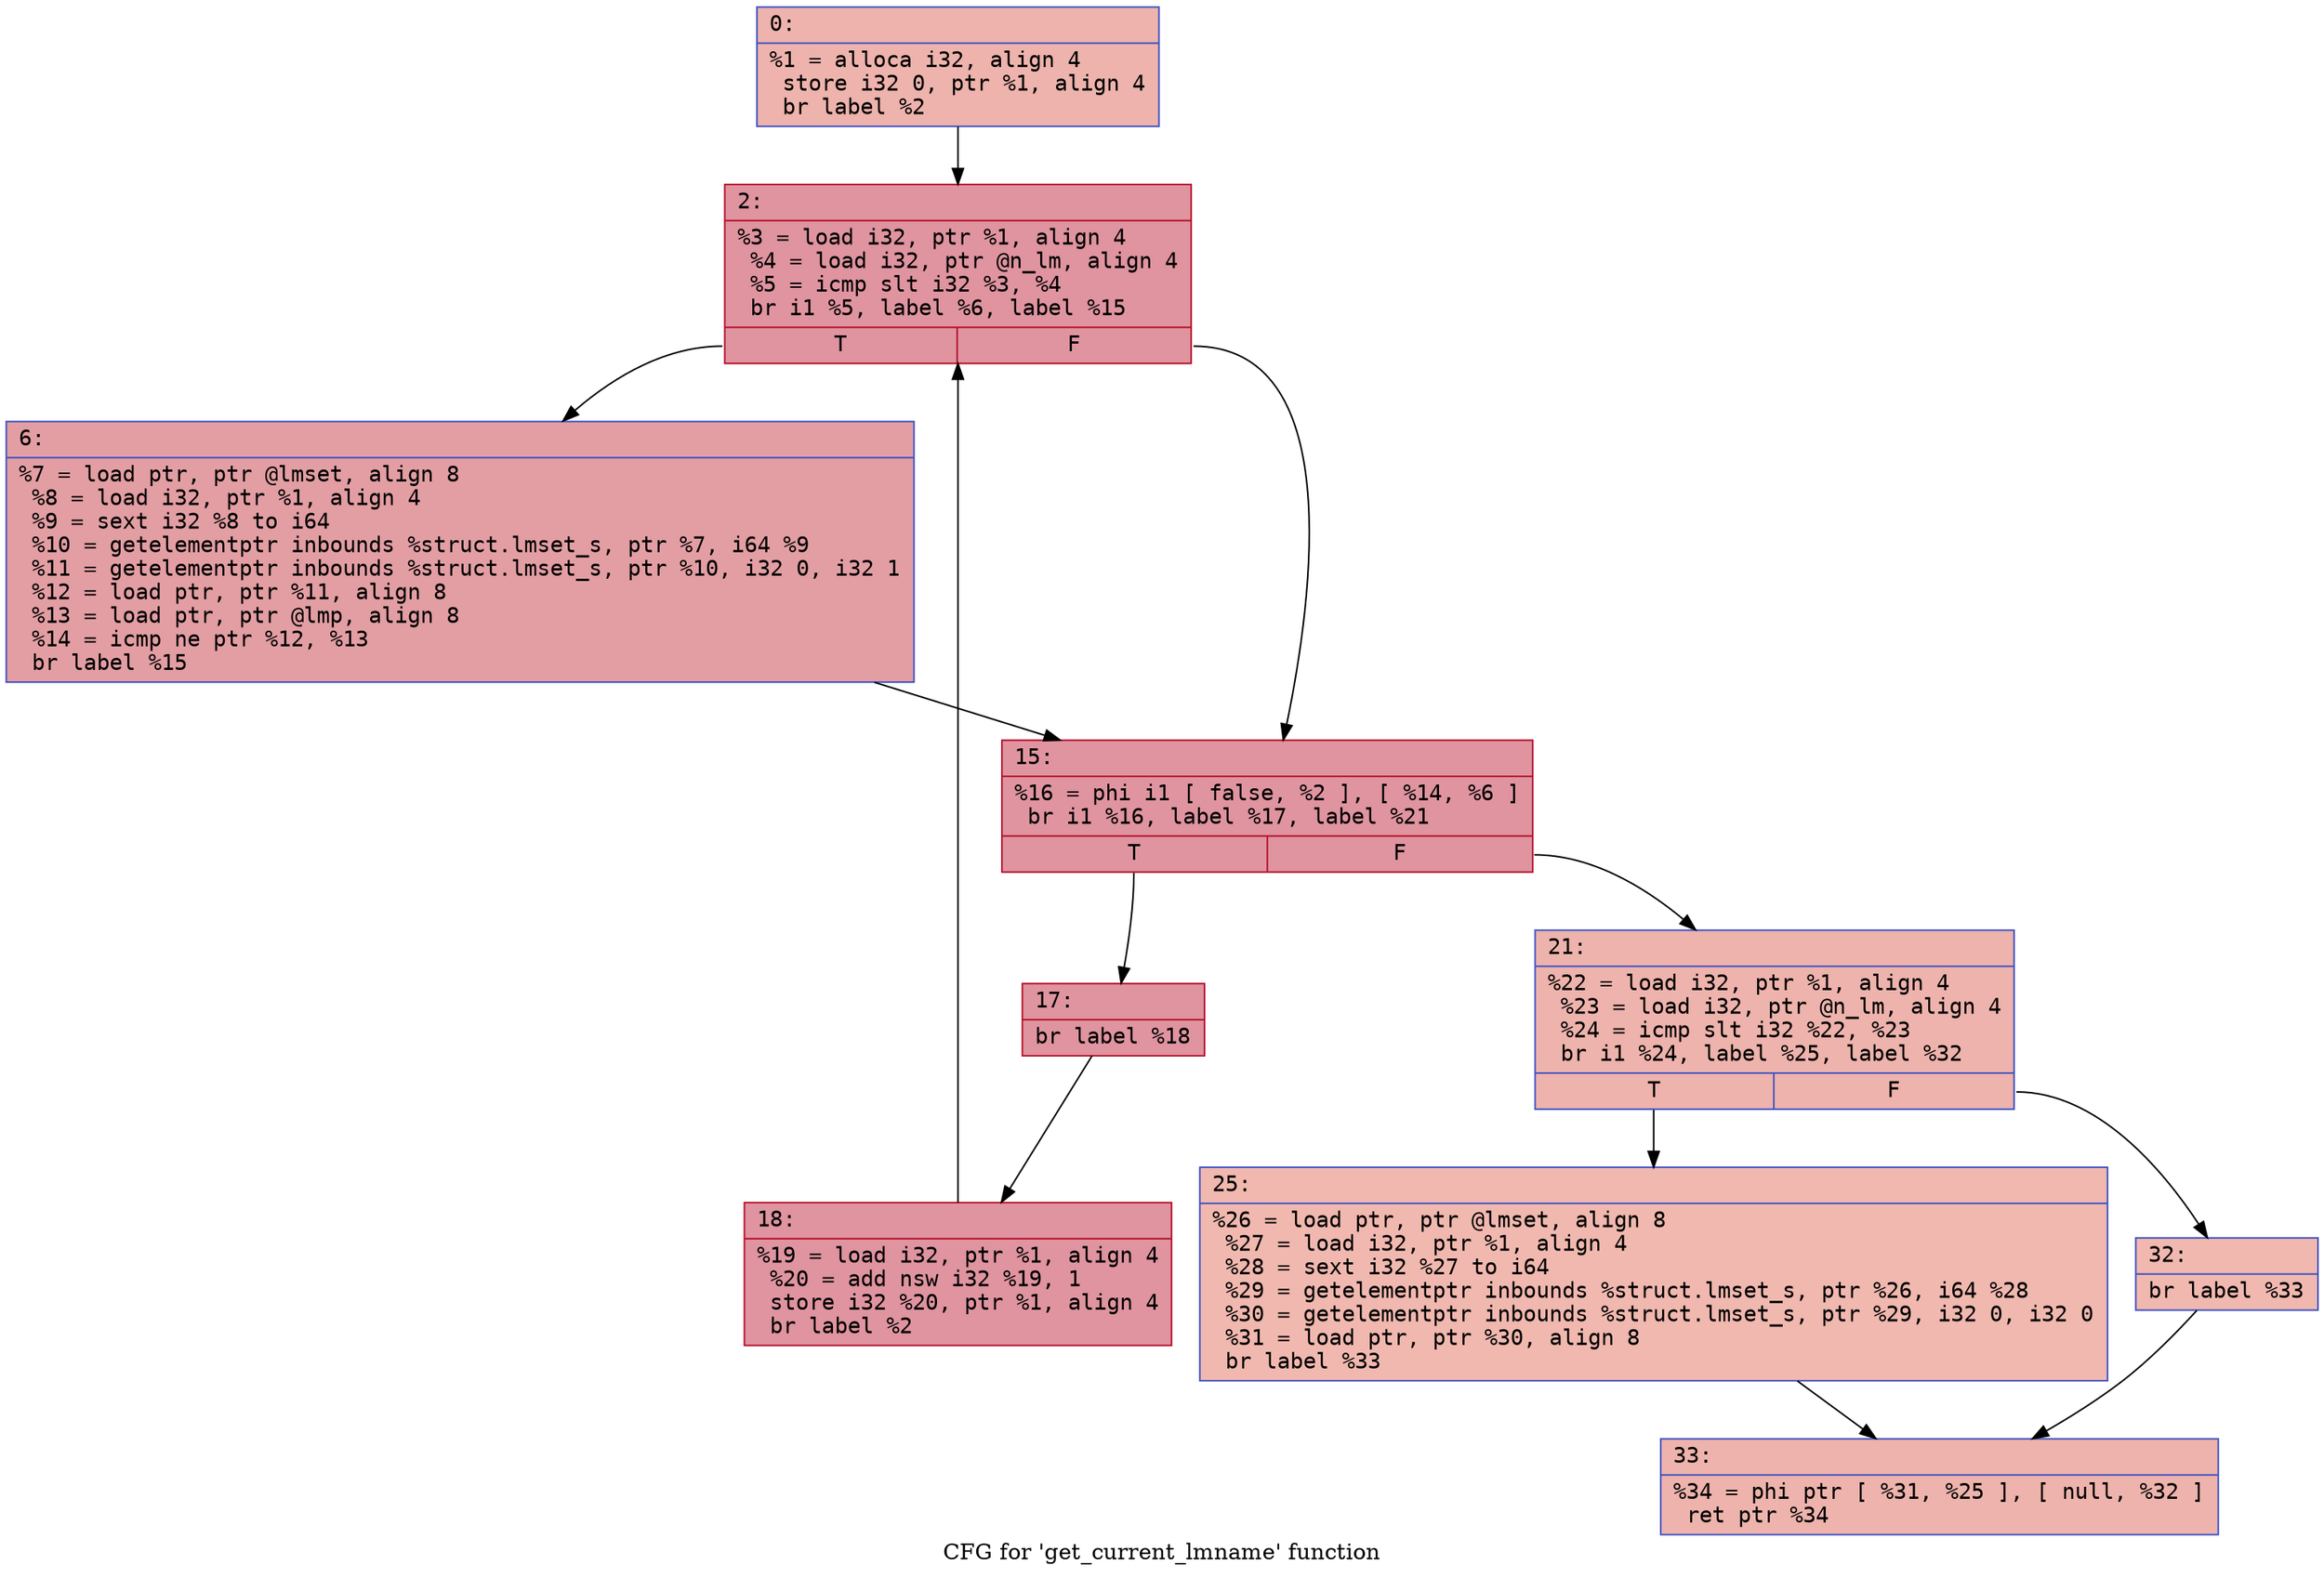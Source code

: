 digraph "CFG for 'get_current_lmname' function" {
	label="CFG for 'get_current_lmname' function";

	Node0x60000102eb70 [shape=record,color="#3d50c3ff", style=filled, fillcolor="#d6524470" fontname="Courier",label="{0:\l|  %1 = alloca i32, align 4\l  store i32 0, ptr %1, align 4\l  br label %2\l}"];
	Node0x60000102eb70 -> Node0x60000102ebc0[tooltip="0 -> 2\nProbability 100.00%" ];
	Node0x60000102ebc0 [shape=record,color="#b70d28ff", style=filled, fillcolor="#b70d2870" fontname="Courier",label="{2:\l|  %3 = load i32, ptr %1, align 4\l  %4 = load i32, ptr @n_lm, align 4\l  %5 = icmp slt i32 %3, %4\l  br i1 %5, label %6, label %15\l|{<s0>T|<s1>F}}"];
	Node0x60000102ebc0:s0 -> Node0x60000102ec10[tooltip="2 -> 6\nProbability 50.00%" ];
	Node0x60000102ebc0:s1 -> Node0x60000102ec60[tooltip="2 -> 15\nProbability 50.00%" ];
	Node0x60000102ec10 [shape=record,color="#3d50c3ff", style=filled, fillcolor="#be242e70" fontname="Courier",label="{6:\l|  %7 = load ptr, ptr @lmset, align 8\l  %8 = load i32, ptr %1, align 4\l  %9 = sext i32 %8 to i64\l  %10 = getelementptr inbounds %struct.lmset_s, ptr %7, i64 %9\l  %11 = getelementptr inbounds %struct.lmset_s, ptr %10, i32 0, i32 1\l  %12 = load ptr, ptr %11, align 8\l  %13 = load ptr, ptr @lmp, align 8\l  %14 = icmp ne ptr %12, %13\l  br label %15\l}"];
	Node0x60000102ec10 -> Node0x60000102ec60[tooltip="6 -> 15\nProbability 100.00%" ];
	Node0x60000102ec60 [shape=record,color="#b70d28ff", style=filled, fillcolor="#b70d2870" fontname="Courier",label="{15:\l|  %16 = phi i1 [ false, %2 ], [ %14, %6 ]\l  br i1 %16, label %17, label %21\l|{<s0>T|<s1>F}}"];
	Node0x60000102ec60:s0 -> Node0x60000102ecb0[tooltip="15 -> 17\nProbability 96.88%" ];
	Node0x60000102ec60:s1 -> Node0x60000102ed50[tooltip="15 -> 21\nProbability 3.12%" ];
	Node0x60000102ecb0 [shape=record,color="#b70d28ff", style=filled, fillcolor="#b70d2870" fontname="Courier",label="{17:\l|  br label %18\l}"];
	Node0x60000102ecb0 -> Node0x60000102ed00[tooltip="17 -> 18\nProbability 100.00%" ];
	Node0x60000102ed00 [shape=record,color="#b70d28ff", style=filled, fillcolor="#b70d2870" fontname="Courier",label="{18:\l|  %19 = load i32, ptr %1, align 4\l  %20 = add nsw i32 %19, 1\l  store i32 %20, ptr %1, align 4\l  br label %2\l}"];
	Node0x60000102ed00 -> Node0x60000102ebc0[tooltip="18 -> 2\nProbability 100.00%" ];
	Node0x60000102ed50 [shape=record,color="#3d50c3ff", style=filled, fillcolor="#d6524470" fontname="Courier",label="{21:\l|  %22 = load i32, ptr %1, align 4\l  %23 = load i32, ptr @n_lm, align 4\l  %24 = icmp slt i32 %22, %23\l  br i1 %24, label %25, label %32\l|{<s0>T|<s1>F}}"];
	Node0x60000102ed50:s0 -> Node0x60000102eda0[tooltip="21 -> 25\nProbability 50.00%" ];
	Node0x60000102ed50:s1 -> Node0x60000102edf0[tooltip="21 -> 32\nProbability 50.00%" ];
	Node0x60000102eda0 [shape=record,color="#3d50c3ff", style=filled, fillcolor="#dc5d4a70" fontname="Courier",label="{25:\l|  %26 = load ptr, ptr @lmset, align 8\l  %27 = load i32, ptr %1, align 4\l  %28 = sext i32 %27 to i64\l  %29 = getelementptr inbounds %struct.lmset_s, ptr %26, i64 %28\l  %30 = getelementptr inbounds %struct.lmset_s, ptr %29, i32 0, i32 0\l  %31 = load ptr, ptr %30, align 8\l  br label %33\l}"];
	Node0x60000102eda0 -> Node0x60000102ee40[tooltip="25 -> 33\nProbability 100.00%" ];
	Node0x60000102edf0 [shape=record,color="#3d50c3ff", style=filled, fillcolor="#dc5d4a70" fontname="Courier",label="{32:\l|  br label %33\l}"];
	Node0x60000102edf0 -> Node0x60000102ee40[tooltip="32 -> 33\nProbability 100.00%" ];
	Node0x60000102ee40 [shape=record,color="#3d50c3ff", style=filled, fillcolor="#d6524470" fontname="Courier",label="{33:\l|  %34 = phi ptr [ %31, %25 ], [ null, %32 ]\l  ret ptr %34\l}"];
}
